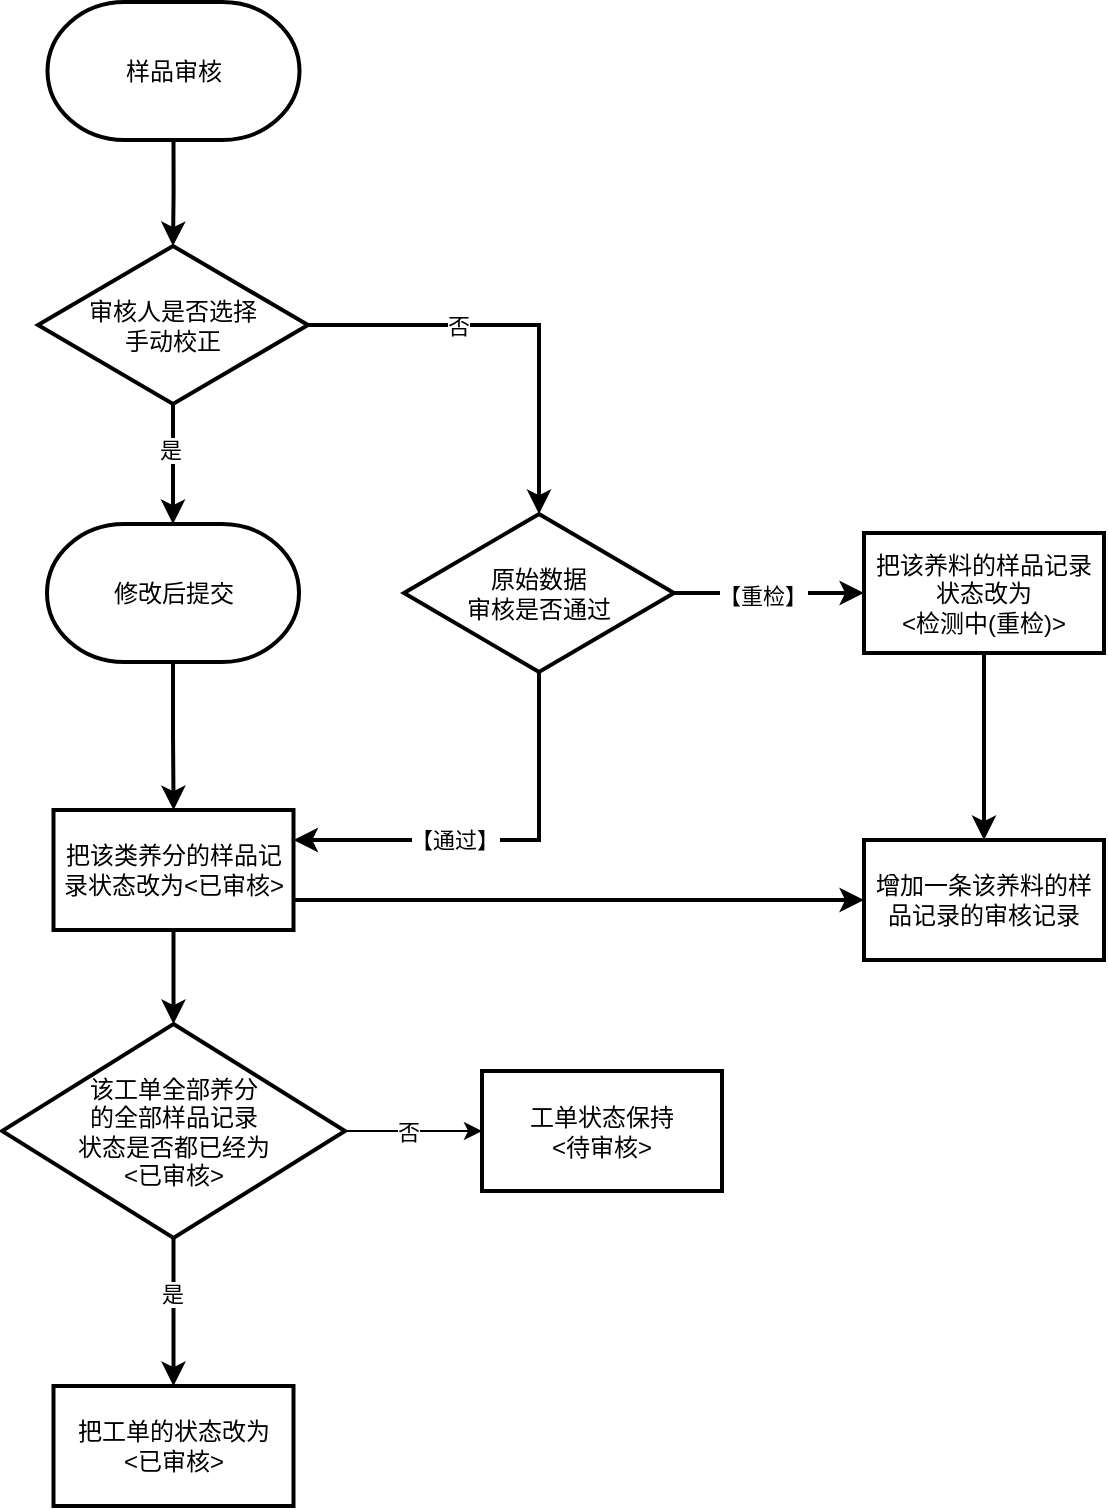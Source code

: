 <mxfile version="26.0.11">
  <diagram name="第 1 页" id="q3xzYs2Jp6EOzJWgxKIQ">
    <mxGraphModel dx="1434" dy="841" grid="0" gridSize="10" guides="1" tooltips="1" connect="1" arrows="1" fold="1" page="0" pageScale="1" pageWidth="827" pageHeight="1169" math="0" shadow="0">
      <root>
        <mxCell id="0" />
        <mxCell id="1" parent="0" />
        <mxCell id="AbXdpTjg0EbsxotE9Cbp-2" value="样品审核" style="strokeWidth=2;html=1;shape=mxgraph.flowchart.terminator;whiteSpace=wrap;" vertex="1" parent="1">
          <mxGeometry x="259.75" y="280" width="126" height="69" as="geometry" />
        </mxCell>
        <mxCell id="AbXdpTjg0EbsxotE9Cbp-4" style="edgeStyle=orthogonalEdgeStyle;rounded=0;orthogonalLoop=1;jettySize=auto;html=1;exitX=0.5;exitY=1;exitDx=0;exitDy=0;exitPerimeter=0;entryX=0.5;entryY=0;entryDx=0;entryDy=0;entryPerimeter=0;strokeWidth=2;" edge="1" parent="1" source="AbXdpTjg0EbsxotE9Cbp-2" target="AbXdpTjg0EbsxotE9Cbp-37">
          <mxGeometry relative="1" as="geometry" />
        </mxCell>
        <mxCell id="AbXdpTjg0EbsxotE9Cbp-59" style="edgeStyle=orthogonalEdgeStyle;rounded=0;orthogonalLoop=1;jettySize=auto;html=1;exitX=1;exitY=0.75;exitDx=0;exitDy=0;entryX=0;entryY=0.5;entryDx=0;entryDy=0;strokeWidth=2;" edge="1" parent="1" source="AbXdpTjg0EbsxotE9Cbp-5" target="AbXdpTjg0EbsxotE9Cbp-10">
          <mxGeometry relative="1" as="geometry" />
        </mxCell>
        <mxCell id="AbXdpTjg0EbsxotE9Cbp-5" value="把该类养分的样品记录状态改为&amp;lt;已审核&amp;gt;" style="rounded=0;whiteSpace=wrap;html=1;strokeWidth=2;" vertex="1" parent="1">
          <mxGeometry x="262.75" y="684" width="120" height="60" as="geometry" />
        </mxCell>
        <mxCell id="AbXdpTjg0EbsxotE9Cbp-10" value="增加一条该养料的样品记录的审核记录" style="rounded=0;whiteSpace=wrap;html=1;strokeWidth=2;" vertex="1" parent="1">
          <mxGeometry x="668" y="699" width="120" height="60" as="geometry" />
        </mxCell>
        <mxCell id="AbXdpTjg0EbsxotE9Cbp-14" value="把工单的状态改为&lt;div&gt;&amp;lt;已审核&amp;gt;&lt;/div&gt;" style="rounded=0;whiteSpace=wrap;html=1;strokeWidth=2;" vertex="1" parent="1">
          <mxGeometry x="262.75" y="972" width="120" height="60" as="geometry" />
        </mxCell>
        <mxCell id="AbXdpTjg0EbsxotE9Cbp-32" style="edgeStyle=orthogonalEdgeStyle;rounded=0;orthogonalLoop=1;jettySize=auto;html=1;exitX=0.5;exitY=1;exitDx=0;exitDy=0;exitPerimeter=0;entryX=0.5;entryY=0;entryDx=0;entryDy=0;strokeWidth=2;" edge="1" parent="1" source="AbXdpTjg0EbsxotE9Cbp-30" target="AbXdpTjg0EbsxotE9Cbp-14">
          <mxGeometry relative="1" as="geometry" />
        </mxCell>
        <mxCell id="AbXdpTjg0EbsxotE9Cbp-33" value="是" style="edgeLabel;html=1;align=center;verticalAlign=middle;resizable=0;points=[];" vertex="1" connectable="0" parent="AbXdpTjg0EbsxotE9Cbp-32">
          <mxGeometry x="-0.243" y="-1" relative="1" as="geometry">
            <mxPoint as="offset" />
          </mxGeometry>
        </mxCell>
        <mxCell id="AbXdpTjg0EbsxotE9Cbp-71" style="edgeStyle=orthogonalEdgeStyle;rounded=0;orthogonalLoop=1;jettySize=auto;html=1;exitX=1;exitY=0.5;exitDx=0;exitDy=0;exitPerimeter=0;entryX=0;entryY=0.5;entryDx=0;entryDy=0;" edge="1" parent="1" source="AbXdpTjg0EbsxotE9Cbp-30" target="AbXdpTjg0EbsxotE9Cbp-68">
          <mxGeometry relative="1" as="geometry" />
        </mxCell>
        <mxCell id="AbXdpTjg0EbsxotE9Cbp-72" value="否" style="edgeLabel;html=1;align=center;verticalAlign=middle;resizable=0;points=[];" vertex="1" connectable="0" parent="AbXdpTjg0EbsxotE9Cbp-71">
          <mxGeometry x="-0.063" y="2" relative="1" as="geometry">
            <mxPoint x="-1" y="2" as="offset" />
          </mxGeometry>
        </mxCell>
        <mxCell id="AbXdpTjg0EbsxotE9Cbp-30" value="该工单全部养分&lt;div&gt;的全部样品记录&lt;/div&gt;&lt;div&gt;状态是否都已经为&lt;/div&gt;&lt;div&gt;&amp;lt;已审核&amp;gt;&lt;/div&gt;" style="strokeWidth=2;html=1;shape=mxgraph.flowchart.decision;whiteSpace=wrap;" vertex="1" parent="1">
          <mxGeometry x="237" y="791" width="171.5" height="107" as="geometry" />
        </mxCell>
        <mxCell id="AbXdpTjg0EbsxotE9Cbp-31" style="edgeStyle=orthogonalEdgeStyle;rounded=0;orthogonalLoop=1;jettySize=auto;html=1;exitX=0.5;exitY=1;exitDx=0;exitDy=0;entryX=0.5;entryY=0;entryDx=0;entryDy=0;entryPerimeter=0;strokeWidth=2;" edge="1" parent="1" source="AbXdpTjg0EbsxotE9Cbp-5" target="AbXdpTjg0EbsxotE9Cbp-30">
          <mxGeometry relative="1" as="geometry" />
        </mxCell>
        <mxCell id="AbXdpTjg0EbsxotE9Cbp-66" style="edgeStyle=orthogonalEdgeStyle;rounded=0;orthogonalLoop=1;jettySize=auto;html=1;exitX=0.5;exitY=1;exitDx=0;exitDy=0;exitPerimeter=0;strokeWidth=2;" edge="1" parent="1" source="AbXdpTjg0EbsxotE9Cbp-37" target="AbXdpTjg0EbsxotE9Cbp-64">
          <mxGeometry relative="1" as="geometry" />
        </mxCell>
        <mxCell id="AbXdpTjg0EbsxotE9Cbp-67" value="是" style="edgeLabel;html=1;align=center;verticalAlign=middle;resizable=0;points=[];" vertex="1" connectable="0" parent="AbXdpTjg0EbsxotE9Cbp-66">
          <mxGeometry x="-0.233" y="1" relative="1" as="geometry">
            <mxPoint x="-3" as="offset" />
          </mxGeometry>
        </mxCell>
        <mxCell id="AbXdpTjg0EbsxotE9Cbp-37" value="审核人是否选择&lt;div&gt;手动校正&lt;/div&gt;" style="strokeWidth=2;html=1;shape=mxgraph.flowchart.decision;whiteSpace=wrap;" vertex="1" parent="1">
          <mxGeometry x="255" y="402" width="135" height="79" as="geometry" />
        </mxCell>
        <mxCell id="AbXdpTjg0EbsxotE9Cbp-55" style="edgeStyle=orthogonalEdgeStyle;rounded=0;orthogonalLoop=1;jettySize=auto;html=1;exitX=1;exitY=0.5;exitDx=0;exitDy=0;exitPerimeter=0;entryX=0;entryY=0.5;entryDx=0;entryDy=0;strokeWidth=2;" edge="1" parent="1" source="AbXdpTjg0EbsxotE9Cbp-43" target="AbXdpTjg0EbsxotE9Cbp-44">
          <mxGeometry relative="1" as="geometry" />
        </mxCell>
        <mxCell id="AbXdpTjg0EbsxotE9Cbp-62" value="【重检】" style="edgeLabel;html=1;align=center;verticalAlign=middle;resizable=0;points=[];" vertex="1" connectable="0" parent="AbXdpTjg0EbsxotE9Cbp-55">
          <mxGeometry x="-0.081" y="-1" relative="1" as="geometry">
            <mxPoint as="offset" />
          </mxGeometry>
        </mxCell>
        <mxCell id="AbXdpTjg0EbsxotE9Cbp-56" style="edgeStyle=orthogonalEdgeStyle;rounded=0;orthogonalLoop=1;jettySize=auto;html=1;exitX=0.5;exitY=1;exitDx=0;exitDy=0;exitPerimeter=0;entryX=1;entryY=0.25;entryDx=0;entryDy=0;strokeWidth=2;" edge="1" parent="1" source="AbXdpTjg0EbsxotE9Cbp-43" target="AbXdpTjg0EbsxotE9Cbp-5">
          <mxGeometry relative="1" as="geometry" />
        </mxCell>
        <mxCell id="AbXdpTjg0EbsxotE9Cbp-61" value="【通过】" style="edgeLabel;html=1;align=center;verticalAlign=middle;resizable=0;points=[];" vertex="1" connectable="0" parent="AbXdpTjg0EbsxotE9Cbp-56">
          <mxGeometry x="0.067" relative="1" as="geometry">
            <mxPoint x="-16" as="offset" />
          </mxGeometry>
        </mxCell>
        <mxCell id="AbXdpTjg0EbsxotE9Cbp-43" value="&lt;div&gt;原始数据&lt;/div&gt;审核是否通过" style="strokeWidth=2;html=1;shape=mxgraph.flowchart.decision;whiteSpace=wrap;" vertex="1" parent="1">
          <mxGeometry x="438" y="536" width="135" height="79" as="geometry" />
        </mxCell>
        <mxCell id="AbXdpTjg0EbsxotE9Cbp-63" style="edgeStyle=orthogonalEdgeStyle;rounded=0;orthogonalLoop=1;jettySize=auto;html=1;exitX=0.5;exitY=1;exitDx=0;exitDy=0;entryX=0.5;entryY=0;entryDx=0;entryDy=0;strokeWidth=2;" edge="1" parent="1" source="AbXdpTjg0EbsxotE9Cbp-44" target="AbXdpTjg0EbsxotE9Cbp-10">
          <mxGeometry relative="1" as="geometry" />
        </mxCell>
        <mxCell id="AbXdpTjg0EbsxotE9Cbp-44" value="把该养料的样品记录状态改为&lt;div&gt;&amp;lt;检测中(重检)&amp;gt;&lt;/div&gt;" style="rounded=0;whiteSpace=wrap;html=1;strokeWidth=2;" vertex="1" parent="1">
          <mxGeometry x="668" y="545.5" width="120" height="60" as="geometry" />
        </mxCell>
        <mxCell id="AbXdpTjg0EbsxotE9Cbp-46" style="edgeStyle=orthogonalEdgeStyle;rounded=0;orthogonalLoop=1;jettySize=auto;html=1;exitX=1;exitY=0.5;exitDx=0;exitDy=0;exitPerimeter=0;entryX=0.5;entryY=0;entryDx=0;entryDy=0;entryPerimeter=0;strokeWidth=2;" edge="1" parent="1" source="AbXdpTjg0EbsxotE9Cbp-37" target="AbXdpTjg0EbsxotE9Cbp-43">
          <mxGeometry relative="1" as="geometry" />
        </mxCell>
        <mxCell id="AbXdpTjg0EbsxotE9Cbp-47" value="否" style="edgeLabel;html=1;align=center;verticalAlign=middle;resizable=0;points=[];" vertex="1" connectable="0" parent="AbXdpTjg0EbsxotE9Cbp-46">
          <mxGeometry x="-0.074" y="1" relative="1" as="geometry">
            <mxPoint x="-22" y="1" as="offset" />
          </mxGeometry>
        </mxCell>
        <mxCell id="AbXdpTjg0EbsxotE9Cbp-65" style="edgeStyle=orthogonalEdgeStyle;rounded=0;orthogonalLoop=1;jettySize=auto;html=1;exitX=0.5;exitY=1;exitDx=0;exitDy=0;exitPerimeter=0;strokeWidth=2;" edge="1" parent="1" source="AbXdpTjg0EbsxotE9Cbp-64" target="AbXdpTjg0EbsxotE9Cbp-5">
          <mxGeometry relative="1" as="geometry" />
        </mxCell>
        <mxCell id="AbXdpTjg0EbsxotE9Cbp-64" value="修改后提交" style="strokeWidth=2;html=1;shape=mxgraph.flowchart.terminator;whiteSpace=wrap;" vertex="1" parent="1">
          <mxGeometry x="259.5" y="541" width="126" height="69" as="geometry" />
        </mxCell>
        <mxCell id="AbXdpTjg0EbsxotE9Cbp-68" value="工单状态保持&lt;div&gt;&amp;lt;待审核&amp;gt;&lt;/div&gt;" style="rounded=0;whiteSpace=wrap;html=1;strokeWidth=2;" vertex="1" parent="1">
          <mxGeometry x="477" y="814.5" width="120" height="60" as="geometry" />
        </mxCell>
      </root>
    </mxGraphModel>
  </diagram>
</mxfile>
